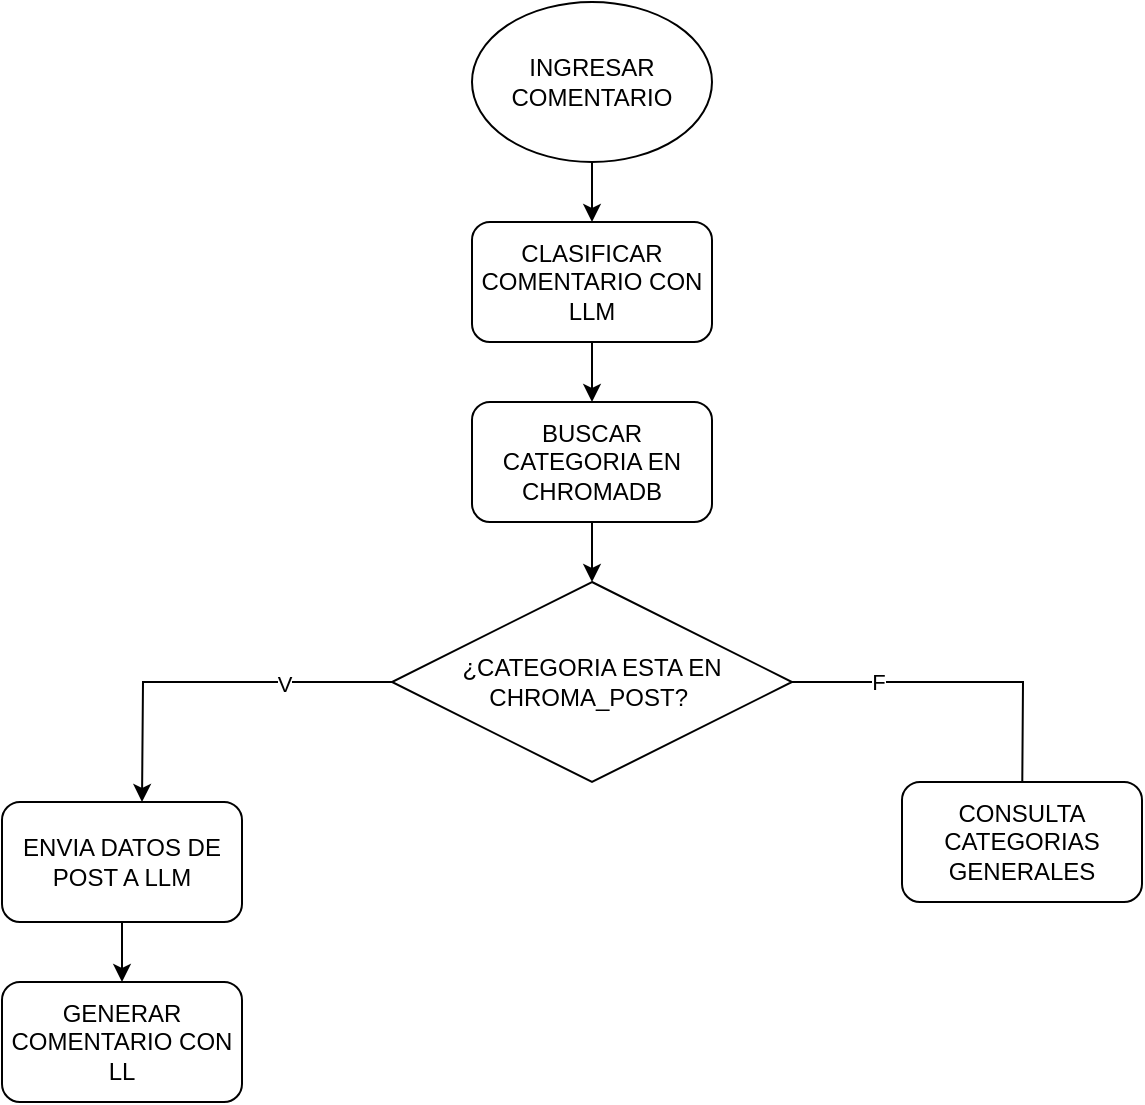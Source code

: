 <mxfile version="28.0.6">
  <diagram name="Página-1" id="lnFgAOQt2fndRmBkhgnA">
    <mxGraphModel dx="872" dy="431" grid="1" gridSize="10" guides="1" tooltips="1" connect="1" arrows="1" fold="1" page="1" pageScale="1" pageWidth="850" pageHeight="1100" math="0" shadow="0">
      <root>
        <mxCell id="0" />
        <mxCell id="1" parent="0" />
        <mxCell id="-U2fj9Qoz3pa_EdK4km6-8" style="edgeStyle=orthogonalEdgeStyle;rounded=0;orthogonalLoop=1;jettySize=auto;html=1;exitX=0.5;exitY=1;exitDx=0;exitDy=0;entryX=0.5;entryY=0;entryDx=0;entryDy=0;" edge="1" parent="1" source="-U2fj9Qoz3pa_EdK4km6-1" target="-U2fj9Qoz3pa_EdK4km6-2">
          <mxGeometry relative="1" as="geometry" />
        </mxCell>
        <mxCell id="-U2fj9Qoz3pa_EdK4km6-1" value="INGRESAR COMENTARIO" style="ellipse;whiteSpace=wrap;html=1;" vertex="1" parent="1">
          <mxGeometry x="365" y="20" width="120" height="80" as="geometry" />
        </mxCell>
        <mxCell id="-U2fj9Qoz3pa_EdK4km6-22" style="edgeStyle=orthogonalEdgeStyle;rounded=0;orthogonalLoop=1;jettySize=auto;html=1;exitX=0.5;exitY=1;exitDx=0;exitDy=0;entryX=0.5;entryY=0;entryDx=0;entryDy=0;" edge="1" parent="1" source="-U2fj9Qoz3pa_EdK4km6-2" target="-U2fj9Qoz3pa_EdK4km6-21">
          <mxGeometry relative="1" as="geometry" />
        </mxCell>
        <mxCell id="-U2fj9Qoz3pa_EdK4km6-2" value="CLASIFICAR COMENTARIO CON LLM" style="rounded=1;whiteSpace=wrap;html=1;" vertex="1" parent="1">
          <mxGeometry x="365" y="130" width="120" height="60" as="geometry" />
        </mxCell>
        <mxCell id="-U2fj9Qoz3pa_EdK4km6-7" style="edgeStyle=orthogonalEdgeStyle;rounded=0;orthogonalLoop=1;jettySize=auto;html=1;exitX=0;exitY=0.5;exitDx=0;exitDy=0;" edge="1" parent="1" source="-U2fj9Qoz3pa_EdK4km6-5">
          <mxGeometry relative="1" as="geometry">
            <mxPoint x="200" y="420" as="targetPoint" />
          </mxGeometry>
        </mxCell>
        <mxCell id="-U2fj9Qoz3pa_EdK4km6-10" value="V" style="edgeLabel;html=1;align=center;verticalAlign=middle;resizable=0;points=[];" vertex="1" connectable="0" parent="-U2fj9Qoz3pa_EdK4km6-7">
          <mxGeometry x="-0.414" y="1" relative="1" as="geometry">
            <mxPoint as="offset" />
          </mxGeometry>
        </mxCell>
        <mxCell id="-U2fj9Qoz3pa_EdK4km6-14" style="edgeStyle=orthogonalEdgeStyle;rounded=0;orthogonalLoop=1;jettySize=auto;html=1;exitX=1;exitY=0.5;exitDx=0;exitDy=0;" edge="1" parent="1" source="-U2fj9Qoz3pa_EdK4km6-5">
          <mxGeometry relative="1" as="geometry">
            <mxPoint x="640" y="430" as="targetPoint" />
          </mxGeometry>
        </mxCell>
        <mxCell id="-U2fj9Qoz3pa_EdK4km6-15" value="F" style="edgeLabel;html=1;align=center;verticalAlign=middle;resizable=0;points=[];" vertex="1" connectable="0" parent="-U2fj9Qoz3pa_EdK4km6-14">
          <mxGeometry x="-0.539" relative="1" as="geometry">
            <mxPoint as="offset" />
          </mxGeometry>
        </mxCell>
        <mxCell id="-U2fj9Qoz3pa_EdK4km6-5" value="¿CATEGORIA ESTA EN CHROMA_POST?&amp;nbsp;" style="rhombus;whiteSpace=wrap;html=1;" vertex="1" parent="1">
          <mxGeometry x="325" y="310" width="200" height="100" as="geometry" />
        </mxCell>
        <mxCell id="-U2fj9Qoz3pa_EdK4km6-20" style="edgeStyle=orthogonalEdgeStyle;rounded=0;orthogonalLoop=1;jettySize=auto;html=1;exitX=0.5;exitY=1;exitDx=0;exitDy=0;entryX=0.5;entryY=0;entryDx=0;entryDy=0;" edge="1" parent="1" source="-U2fj9Qoz3pa_EdK4km6-13" target="-U2fj9Qoz3pa_EdK4km6-19">
          <mxGeometry relative="1" as="geometry" />
        </mxCell>
        <mxCell id="-U2fj9Qoz3pa_EdK4km6-13" value="ENVIA DATOS DE POST A LLM" style="rounded=1;whiteSpace=wrap;html=1;" vertex="1" parent="1">
          <mxGeometry x="130" y="420" width="120" height="60" as="geometry" />
        </mxCell>
        <mxCell id="-U2fj9Qoz3pa_EdK4km6-18" value="CONSULTA CATEGORIAS GENERALES" style="rounded=1;whiteSpace=wrap;html=1;" vertex="1" parent="1">
          <mxGeometry x="580" y="410" width="120" height="60" as="geometry" />
        </mxCell>
        <mxCell id="-U2fj9Qoz3pa_EdK4km6-19" value="GENERAR COMENTARIO CON LL" style="rounded=1;whiteSpace=wrap;html=1;" vertex="1" parent="1">
          <mxGeometry x="130" y="510" width="120" height="60" as="geometry" />
        </mxCell>
        <mxCell id="-U2fj9Qoz3pa_EdK4km6-23" style="edgeStyle=orthogonalEdgeStyle;rounded=0;orthogonalLoop=1;jettySize=auto;html=1;exitX=0.5;exitY=1;exitDx=0;exitDy=0;entryX=0.5;entryY=0;entryDx=0;entryDy=0;" edge="1" parent="1" source="-U2fj9Qoz3pa_EdK4km6-21" target="-U2fj9Qoz3pa_EdK4km6-5">
          <mxGeometry relative="1" as="geometry" />
        </mxCell>
        <mxCell id="-U2fj9Qoz3pa_EdK4km6-21" value="BUSCAR CATEGORIA EN CHROMADB" style="rounded=1;whiteSpace=wrap;html=1;" vertex="1" parent="1">
          <mxGeometry x="365" y="220" width="120" height="60" as="geometry" />
        </mxCell>
      </root>
    </mxGraphModel>
  </diagram>
</mxfile>

